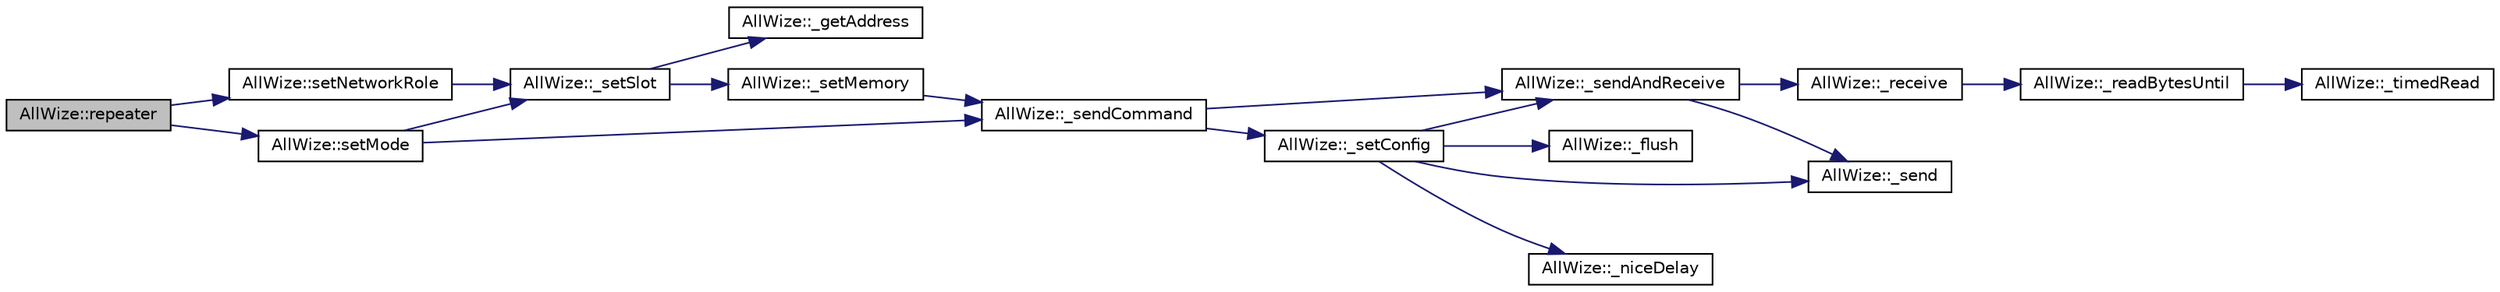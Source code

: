 digraph "AllWize::repeater"
{
  edge [fontname="Helvetica",fontsize="10",labelfontname="Helvetica",labelfontsize="10"];
  node [fontname="Helvetica",fontsize="10",shape=record];
  rankdir="LR";
  Node1223 [label="AllWize::repeater",height=0.2,width=0.4,color="black", fillcolor="grey75", style="filled", fontcolor="black"];
  Node1223 -> Node1224 [color="midnightblue",fontsize="10",style="solid",fontname="Helvetica"];
  Node1224 [label="AllWize::setMode",height=0.2,width=0.4,color="black", fillcolor="white", style="filled",URL="$classAllWize.html#acfb7c6ac04ef8cefd4bc472bff2f1ee0",tooltip="Sets the module in one of the available MBus modes. "];
  Node1224 -> Node1225 [color="midnightblue",fontsize="10",style="solid",fontname="Helvetica"];
  Node1225 [label="AllWize::_setSlot",height=0.2,width=0.4,color="black", fillcolor="white", style="filled",URL="$classAllWize.html#a594ee81885697cfe4dde313e2d3f6731",tooltip="Sets non-volatile memory contents starting from given address. "];
  Node1225 -> Node1226 [color="midnightblue",fontsize="10",style="solid",fontname="Helvetica"];
  Node1226 [label="AllWize::_getAddress",height=0.2,width=0.4,color="black", fillcolor="white", style="filled",URL="$classAllWize.html#a15521b383a1cf20ac9e7adf6bc90b792",tooltip="Return the physical memory address for the given slot. "];
  Node1225 -> Node1227 [color="midnightblue",fontsize="10",style="solid",fontname="Helvetica"];
  Node1227 [label="AllWize::_setMemory",height=0.2,width=0.4,color="black", fillcolor="white", style="filled",URL="$classAllWize.html#a1ea5bba23570f50e5326108f31c00050",tooltip="Sets non-volatile memory contents starting from given address. "];
  Node1227 -> Node1228 [color="midnightblue",fontsize="10",style="solid",fontname="Helvetica"];
  Node1228 [label="AllWize::_sendCommand",height=0.2,width=0.4,color="black", fillcolor="white", style="filled",URL="$classAllWize.html#aa396ffb4a719730440575425c981adef",tooltip="Sends a command with the given data. "];
  Node1228 -> Node1229 [color="midnightblue",fontsize="10",style="solid",fontname="Helvetica"];
  Node1229 [label="AllWize::_setConfig",height=0.2,width=0.4,color="black", fillcolor="white", style="filled",URL="$classAllWize.html#a493af0599b973f713192b175000264e6",tooltip="Sets or unsets config mode. "];
  Node1229 -> Node1230 [color="midnightblue",fontsize="10",style="solid",fontname="Helvetica"];
  Node1230 [label="AllWize::_flush",height=0.2,width=0.4,color="black", fillcolor="white", style="filled",URL="$classAllWize.html#ace21941ce1a1174ef567c1a269ebf551",tooltip="Flushes the serial line to the module. "];
  Node1229 -> Node1231 [color="midnightblue",fontsize="10",style="solid",fontname="Helvetica"];
  Node1231 [label="AllWize::_sendAndReceive",height=0.2,width=0.4,color="black", fillcolor="white", style="filled",URL="$classAllWize.html#af4c575f742b3c2a837058846b83fbfe1",tooltip="Sends a binary buffer and waits for response. Returns the number of bytes received and stored in the ..."];
  Node1231 -> Node1232 [color="midnightblue",fontsize="10",style="solid",fontname="Helvetica"];
  Node1232 [label="AllWize::_send",height=0.2,width=0.4,color="black", fillcolor="white", style="filled",URL="$classAllWize.html#ac194cac5fd63b864ef567fb7a51a2ac9",tooltip="Sends a binary buffer to the module UART. Returns the number of bytes actually sent. "];
  Node1231 -> Node1233 [color="midnightblue",fontsize="10",style="solid",fontname="Helvetica"];
  Node1233 [label="AllWize::_receive",height=0.2,width=0.4,color="black", fillcolor="white", style="filled",URL="$classAllWize.html#a197c8bd0c47789acefd4e360ca697feb",tooltip="Listens to incoming data from the module until timeout or END_OF_RESPONSE. "];
  Node1233 -> Node1234 [color="midnightblue",fontsize="10",style="solid",fontname="Helvetica"];
  Node1234 [label="AllWize::_readBytesUntil",height=0.2,width=0.4,color="black", fillcolor="white", style="filled",URL="$classAllWize.html#a3cdbc480293b0e3c24107c549b485d5c",tooltip="Reads the stream buffer up to a certain char or times out. "];
  Node1234 -> Node1235 [color="midnightblue",fontsize="10",style="solid",fontname="Helvetica"];
  Node1235 [label="AllWize::_timedRead",height=0.2,width=0.4,color="black", fillcolor="white", style="filled",URL="$classAllWize.html#ac33ba05cebc3de22babb477922a07eaf",tooltip="Reads a byte from the stream with a timeout. "];
  Node1229 -> Node1232 [color="midnightblue",fontsize="10",style="solid",fontname="Helvetica"];
  Node1229 -> Node1236 [color="midnightblue",fontsize="10",style="solid",fontname="Helvetica"];
  Node1236 [label="AllWize::_niceDelay",height=0.2,width=0.4,color="black", fillcolor="white", style="filled",URL="$classAllWize.html#afeed45d2a47e184092d6dcd64c22fb72",tooltip="Does a non-blocking delay. "];
  Node1228 -> Node1231 [color="midnightblue",fontsize="10",style="solid",fontname="Helvetica"];
  Node1224 -> Node1228 [color="midnightblue",fontsize="10",style="solid",fontname="Helvetica"];
  Node1223 -> Node1237 [color="midnightblue",fontsize="10",style="solid",fontname="Helvetica"];
  Node1237 [label="AllWize::setNetworkRole",height=0.2,width=0.4,color="black", fillcolor="white", style="filled",URL="$classAllWize.html#ae6b73decc8d7282c38a9437374ff26eb",tooltip="Sets the network role. "];
  Node1237 -> Node1225 [color="midnightblue",fontsize="10",style="solid",fontname="Helvetica"];
}
